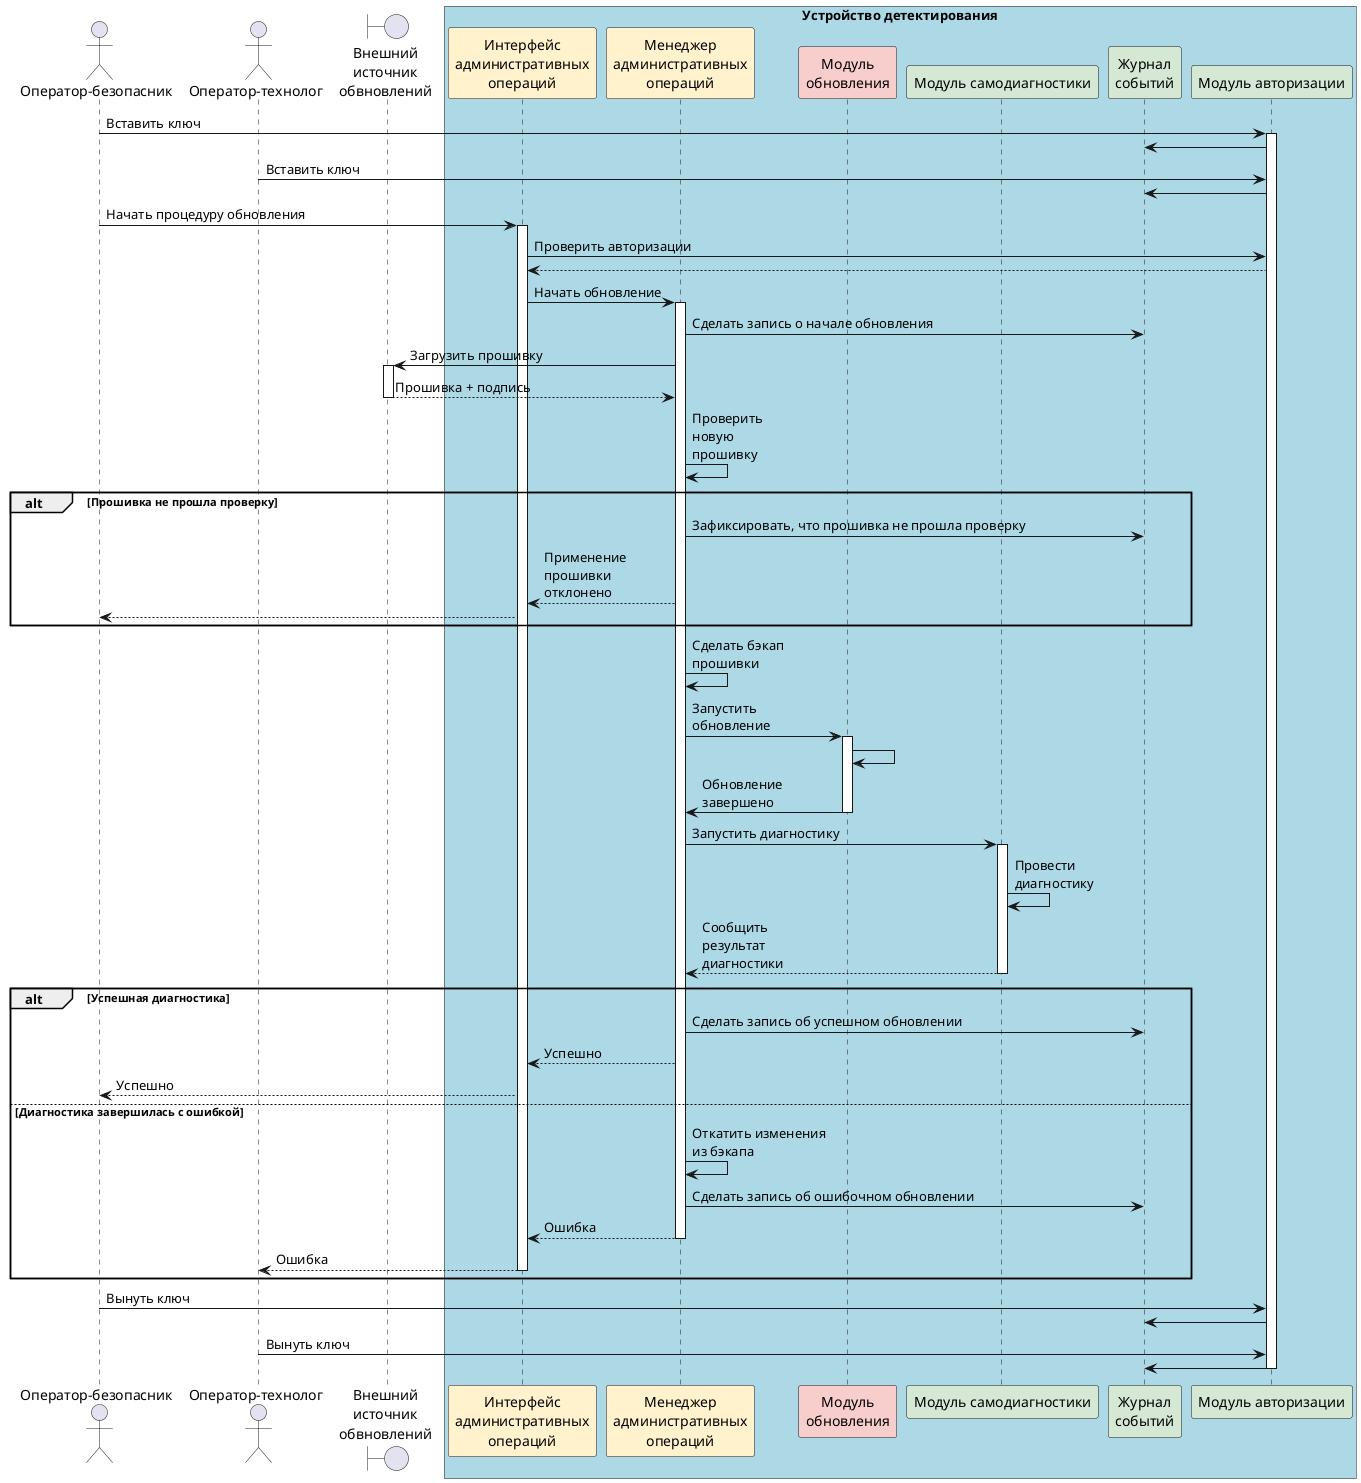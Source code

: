 @startuml Обновление настроек


actor "Оператор-безопасник" as so
actor "Оператор-технолог" as to
boundary "Внешний\nисточник\nобвновлений" as drive
box "Устройство детектирования" #LightBlue
participant "Интерфейс\nадминистративных\nопераций" as aio #FFF2CC
participant "Менеджер\nадминистративных\nопераций" as manager #FFF2CC
participant "Модуль\nобновления" as updater #F8CECC
participant "Модуль самодиагностики" as selfdiag #D5E8D4
participant "Журнал\nсобытий" as journal #D5E8D4
participant "Модуль авторизации" as auth #D5E8D4
end box


so -> auth: Вставить ключ
activate auth
auth -> journal
to -> auth: Вставить ключ
auth -> journal

so -> aio: Начать процедуру обновления
activate aio
aio -> auth: Проверить авторизации
auth --> aio
aio -> manager: Начать обновление
activate manager
manager -> journal: Сделать запись о начале обновления
manager -> drive: Загрузить прошивку
activate drive
drive --> manager: Прошивка + подпись
deactivate drive
manager -> manager: Проверить\nновую\nпрошивку
alt Прошивка не прошла проверку
    manager -> journal: Зафиксировать, что прошивка не прошла проверку
    manager --> aio: Применение\nпрошивки\nотклонено
    aio --> so
end
manager -> manager: Сделать бэкап\nпрошивки
manager -> updater: Запустить\nобновление
activate updater
updater -> updater
updater -> manager: Обновление\nзавершено
deactivate updater
manager -> selfdiag: Запустить диагностику
activate selfdiag
selfdiag -> selfdiag: Провести\nдиагностику
selfdiag --> manager: Сообщить\nрезультат\nдиагностики
alt Успешная диагностика
    deactivate selfdiag
    manager -> journal: Сделать запись об успешном обновлении
    manager --> aio: Успешно
    aio --> so: Успешно
else Диагностика завершилась с ошибкой
    deactivate selfdiag
    manager -> manager: Откатить изменения\nиз бэкапа
    manager -> journal: Сделать запись об ошибочном обновлении
    manager --> aio: Ошибка
    deactivate manager
    aio --> to: Ошибка
    deactivate aio
end

so -> auth: Вынуть ключ
auth -> journal
to -> auth: Вынуть ключ
auth -> journal
deactivate auth


@enduml